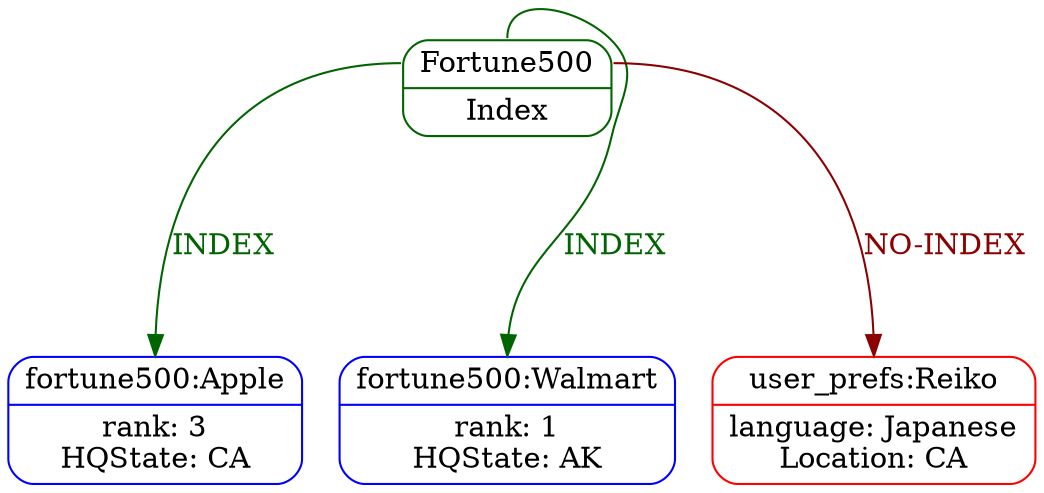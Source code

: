 digraph structs {
    ranksep=1.25; 
    
    node[shape=Mrecord]

    Apple [label="{<f0> fortune500:Apple|<f1> rank: 3\nHQState: CA}", color=Blue];
    Walmart [label="{<f0> fortune500:Walmart|<f1> rank: 1\nHQState: AK}", color=Blue];
    RandomKey [label="{<f0> user_prefs:Reiko|<f1> language: Japanese\nLocation: CA}", color=Red];
    Fortune500 [label="{<f0> Fortune500|<f1> Index}", color=darkgreen];

    Fortune500:f0 -> Apple:f0 [label="INDEX", fontcolor=darkgreen, color=darkgreen]
    Fortune500:f0 -> Walmart:f0 [label="INDEX", fontcolor=darkgreen, color=darkgreen]
    Fortune500:f0 -> RandomKey:f0 [label="NO-INDEX", fontcolor=darkred, color=darkred]

}
